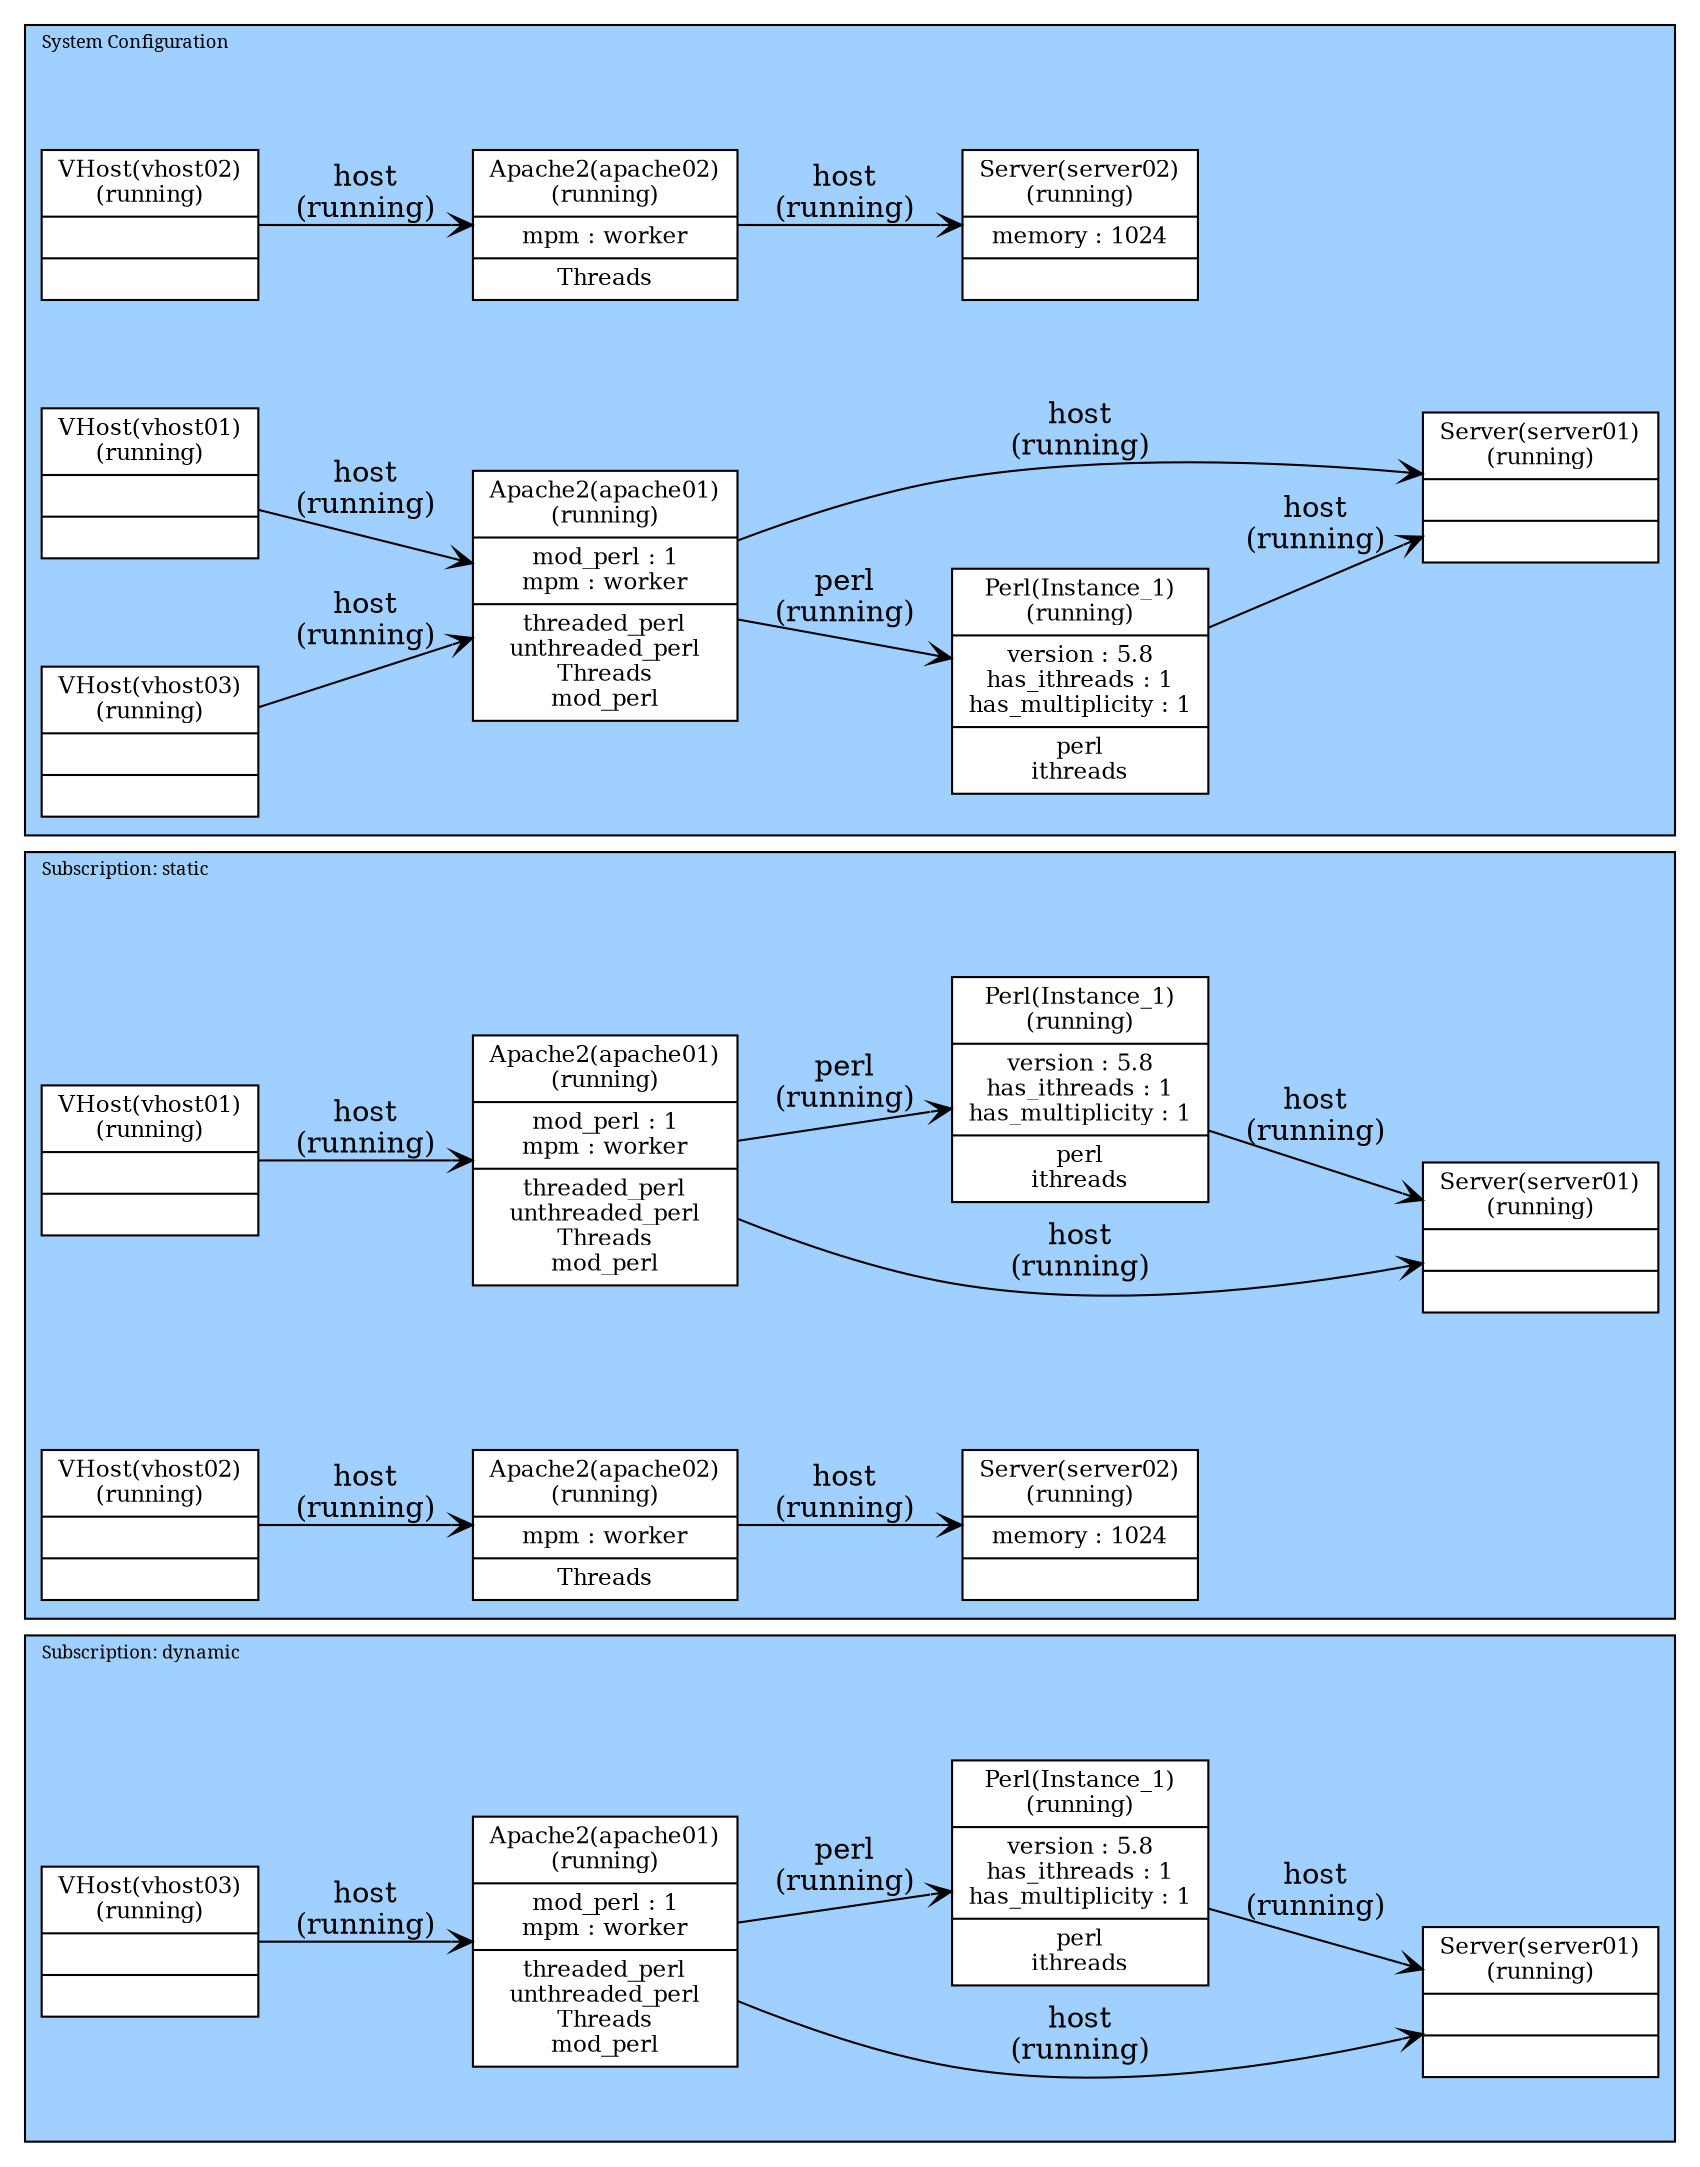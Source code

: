 digraph GRAPH_0 {

  // Generated by Graph::Easy 0.61 at Fri Aug 15 11:53:13 2008

  edge [ arrowhead=open ];
  graph [ style=filled, rankdir=LR ];
  node [
    fontsize=11,
    fillcolor=white,
    style=filled,
    shape=box ];

  subgraph "cluster4292" {
    label="Subscription: dynamic";
    style=filled;
    labelloc=top;
    labeljust=l;
    fontsize="8.8";
    fontname=serif;
    fontcolor="#000000";
    fillcolor="#a0d0ff";
    color="#000000";

    "a19b7e9fd290f123a1745e73a960ac31apache01" [ label="Apache2(apache01)\n(running) | mod_perl : 1\nmpm : worker\n | threaded_perl\nunthreaded_perl\nThreads\nmod_perl", shape=record ]
    "a19b7e9fd290f123a1745e73a960ac31server01" [ label="Server(server01)\n(running) |  | ", shape=record ]
    "a19b7e9fd290f123a1745e73a960ac31vhost03" [ label="VHost(vhost03)\n(running) |  | ", shape=record ]
    "a19b7e9fd290f123a1745e73a960ac31Instance_1" [ label="Perl(Instance_1)\n(running) | version : 5.8\nhas_ithreads : 1\nhas_multiplicity : 1\n | perl\nithreads", shape=record ]
  }
  subgraph "cluster4305" {
    label="Subscription: static";
    style=filled;
    labelloc=top;
    labeljust=l;
    fontsize="8.8";
    fontname=serif;
    fontcolor="#000000";
    fillcolor="#a0d0ff";
    color="#000000";

    "f7e815ebb40fa407d4193111c8f1d06fapache01" [ label="Apache2(apache01)\n(running) | mod_perl : 1\nmpm : worker\n | threaded_perl\nunthreaded_perl\nThreads\nmod_perl", shape=record ]
    "f7e815ebb40fa407d4193111c8f1d06fserver01" [ label="Server(server01)\n(running) |  | ", shape=record ]
    "f7e815ebb40fa407d4193111c8f1d06fvhost01" [ label="VHost(vhost01)\n(running) |  | ", shape=record ]
    "f7e815ebb40fa407d4193111c8f1d06fapache02" [ label="Apache2(apache02)\n(running) | mpm : worker\n | Threads", shape=record ]
    "f7e815ebb40fa407d4193111c8f1d06fserver02" [ label="Server(server02)\n(running) | memory : 1024\n | ", shape=record ]
    "f7e815ebb40fa407d4193111c8f1d06fvhost02" [ label="VHost(vhost02)\n(running) |  | ", shape=record ]
    "f7e815ebb40fa407d4193111c8f1d06fInstance_1" [ label="Perl(Instance_1)\n(running) | version : 5.8\nhas_ithreads : 1\nhas_multiplicity : 1\n | perl\nithreads", shape=record ]
  }
  subgraph "cluster4268" {
    label="System Configuration";
    style=filled;
    labelloc=top;
    labeljust=l;
    fontsize="8.8";
    fontname=serif;
    fontcolor="#000000";
    fillcolor="#a0d0ff";
    color="#000000";

    "9b685fecb65f77899f1ea4fd1e767722server01" [ label="Server(server01)\n(running) |  | ", shape=record ]
    "9b685fecb65f77899f1ea4fd1e767722apache01" [ label="Apache2(apache01)\n(running) | mod_perl : 1\nmpm : worker\n | threaded_perl\nunthreaded_perl\nThreads\nmod_perl", shape=record ]
    "9b685fecb65f77899f1ea4fd1e767722server02" [ label="Server(server02)\n(running) | memory : 1024\n | ", shape=record ]
    "9b685fecb65f77899f1ea4fd1e767722apache02" [ label="Apache2(apache02)\n(running) | mpm : worker\n | Threads", shape=record ]
    "9b685fecb65f77899f1ea4fd1e767722vhost01" [ label="VHost(vhost01)\n(running) |  | ", shape=record ]
    "9b685fecb65f77899f1ea4fd1e767722vhost02" [ label="VHost(vhost02)\n(running) |  | ", shape=record ]
    "9b685fecb65f77899f1ea4fd1e767722vhost03" [ label="VHost(vhost03)\n(running) |  | ", shape=record ]
    "9b685fecb65f77899f1ea4fd1e767722Instance_1" [ label="Perl(Instance_1)\n(running) | version : 5.8\nhas_ithreads : 1\nhas_multiplicity : 1\n | perl\nithreads", shape=record ]
  }
  "9b685fecb65f77899f1ea4fd1e767722server01" -> "9b685fecb65f77899f1ea4fd1e767722server01" [ color="#000000", fontcolor="#000000", label="forced_edge", style=invis ]
  "9b685fecb65f77899f1ea4fd1e767722apache01" -> "9b685fecb65f77899f1ea4fd1e767722apache01" [ color="#000000", fontcolor="#000000", label="forced_edge", style=invis ]
  "9b685fecb65f77899f1ea4fd1e767722apache01" -> "9b685fecb65f77899f1ea4fd1e767722server01" [ color="#000000", fontcolor="#000000", label="host\n(running)" ]
  "9b685fecb65f77899f1ea4fd1e767722apache01" -> "9b685fecb65f77899f1ea4fd1e767722Instance_1" [ color="#000000", fontcolor="#000000", label="perl\n(running)" ]
  "9b685fecb65f77899f1ea4fd1e767722server02" -> "9b685fecb65f77899f1ea4fd1e767722server02" [ color="#000000", fontcolor="#000000", label="forced_edge", style=invis ]
  "9b685fecb65f77899f1ea4fd1e767722apache02" -> "9b685fecb65f77899f1ea4fd1e767722apache02" [ color="#000000", fontcolor="#000000", label="forced_edge", style=invis ]
  "9b685fecb65f77899f1ea4fd1e767722apache02" -> "9b685fecb65f77899f1ea4fd1e767722server02" [ color="#000000", fontcolor="#000000", label="host\n(running)" ]
  "9b685fecb65f77899f1ea4fd1e767722vhost01" -> "9b685fecb65f77899f1ea4fd1e767722apache01" [ color="#000000", fontcolor="#000000", label="host\n(running)" ]
  "9b685fecb65f77899f1ea4fd1e767722vhost01" -> "9b685fecb65f77899f1ea4fd1e767722vhost01" [ color="#000000", fontcolor="#000000", label="forced_edge", style=invis ]
  "9b685fecb65f77899f1ea4fd1e767722vhost02" -> "9b685fecb65f77899f1ea4fd1e767722apache02" [ color="#000000", fontcolor="#000000", label="host\n(running)" ]
  "9b685fecb65f77899f1ea4fd1e767722vhost02" -> "9b685fecb65f77899f1ea4fd1e767722vhost02" [ color="#000000", fontcolor="#000000", label="forced_edge", style=invis ]
  "9b685fecb65f77899f1ea4fd1e767722vhost03" -> "9b685fecb65f77899f1ea4fd1e767722apache01" [ color="#000000", fontcolor="#000000", label="host\n(running)" ]
  "9b685fecb65f77899f1ea4fd1e767722vhost03" -> "9b685fecb65f77899f1ea4fd1e767722vhost03" [ color="#000000", fontcolor="#000000", label="forced_edge", style=invis ]
  "9b685fecb65f77899f1ea4fd1e767722Instance_1" -> "9b685fecb65f77899f1ea4fd1e767722server01" [ color="#000000", fontcolor="#000000", label="host\n(running)" ]
  "9b685fecb65f77899f1ea4fd1e767722Instance_1" -> "9b685fecb65f77899f1ea4fd1e767722Instance_1" [ color="#000000", fontcolor="#000000", label="forced_edge", style=invis ]
  "a19b7e9fd290f123a1745e73a960ac31apache01" -> "a19b7e9fd290f123a1745e73a960ac31apache01" [ color="#000000", fontcolor="#000000", label="forced_edge", style=invis ]
  "a19b7e9fd290f123a1745e73a960ac31apache01" -> "a19b7e9fd290f123a1745e73a960ac31Instance_1" [ color="#000000", fontcolor="#000000", label="perl\n(running)" ]
  "a19b7e9fd290f123a1745e73a960ac31apache01" -> "a19b7e9fd290f123a1745e73a960ac31server01" [ color="#000000", fontcolor="#000000", label="host\n(running)" ]
  "a19b7e9fd290f123a1745e73a960ac31server01" -> "a19b7e9fd290f123a1745e73a960ac31server01" [ color="#000000", fontcolor="#000000", label="forced_edge", style=invis ]
  "a19b7e9fd290f123a1745e73a960ac31vhost03" -> "a19b7e9fd290f123a1745e73a960ac31apache01" [ color="#000000", fontcolor="#000000", label="host\n(running)" ]
  "a19b7e9fd290f123a1745e73a960ac31vhost03" -> "a19b7e9fd290f123a1745e73a960ac31vhost03" [ color="#000000", fontcolor="#000000", label="forced_edge", style=invis ]
  "a19b7e9fd290f123a1745e73a960ac31Instance_1" -> "a19b7e9fd290f123a1745e73a960ac31Instance_1" [ color="#000000", fontcolor="#000000", label="forced_edge", style=invis ]
  "a19b7e9fd290f123a1745e73a960ac31Instance_1" -> "a19b7e9fd290f123a1745e73a960ac31server01" [ color="#000000", fontcolor="#000000", label="host\n(running)" ]
  "f7e815ebb40fa407d4193111c8f1d06fapache01" -> "f7e815ebb40fa407d4193111c8f1d06fapache01" [ color="#000000", fontcolor="#000000", label="forced_edge", style=invis ]
  "f7e815ebb40fa407d4193111c8f1d06fapache01" -> "f7e815ebb40fa407d4193111c8f1d06fserver01" [ color="#000000", fontcolor="#000000", label="host\n(running)" ]
  "f7e815ebb40fa407d4193111c8f1d06fapache01" -> "f7e815ebb40fa407d4193111c8f1d06fInstance_1" [ color="#000000", fontcolor="#000000", label="perl\n(running)" ]
  "f7e815ebb40fa407d4193111c8f1d06fserver01" -> "f7e815ebb40fa407d4193111c8f1d06fserver01" [ color="#000000", fontcolor="#000000", label="forced_edge", style=invis ]
  "f7e815ebb40fa407d4193111c8f1d06fvhost01" -> "f7e815ebb40fa407d4193111c8f1d06fapache01" [ color="#000000", fontcolor="#000000", label="host\n(running)" ]
  "f7e815ebb40fa407d4193111c8f1d06fvhost01" -> "f7e815ebb40fa407d4193111c8f1d06fvhost01" [ color="#000000", fontcolor="#000000", label="forced_edge", style=invis ]
  "f7e815ebb40fa407d4193111c8f1d06fapache02" -> "f7e815ebb40fa407d4193111c8f1d06fserver02" [ color="#000000", fontcolor="#000000", label="host\n(running)" ]
  "f7e815ebb40fa407d4193111c8f1d06fapache02" -> "f7e815ebb40fa407d4193111c8f1d06fapache02" [ color="#000000", fontcolor="#000000", label="forced_edge", style=invis ]
  "f7e815ebb40fa407d4193111c8f1d06fserver02" -> "f7e815ebb40fa407d4193111c8f1d06fserver02" [ color="#000000", fontcolor="#000000", label="forced_edge", style=invis ]
  "f7e815ebb40fa407d4193111c8f1d06fvhost02" -> "f7e815ebb40fa407d4193111c8f1d06fvhost02" [ color="#000000", fontcolor="#000000", label="forced_edge", style=invis ]
  "f7e815ebb40fa407d4193111c8f1d06fvhost02" -> "f7e815ebb40fa407d4193111c8f1d06fapache02" [ color="#000000", fontcolor="#000000", label="host\n(running)" ]
  "f7e815ebb40fa407d4193111c8f1d06fInstance_1" -> "f7e815ebb40fa407d4193111c8f1d06fserver01" [ color="#000000", fontcolor="#000000", label="host\n(running)" ]
  "f7e815ebb40fa407d4193111c8f1d06fInstance_1" -> "f7e815ebb40fa407d4193111c8f1d06fInstance_1" [ color="#000000", fontcolor="#000000", label="forced_edge", style=invis ]

}
